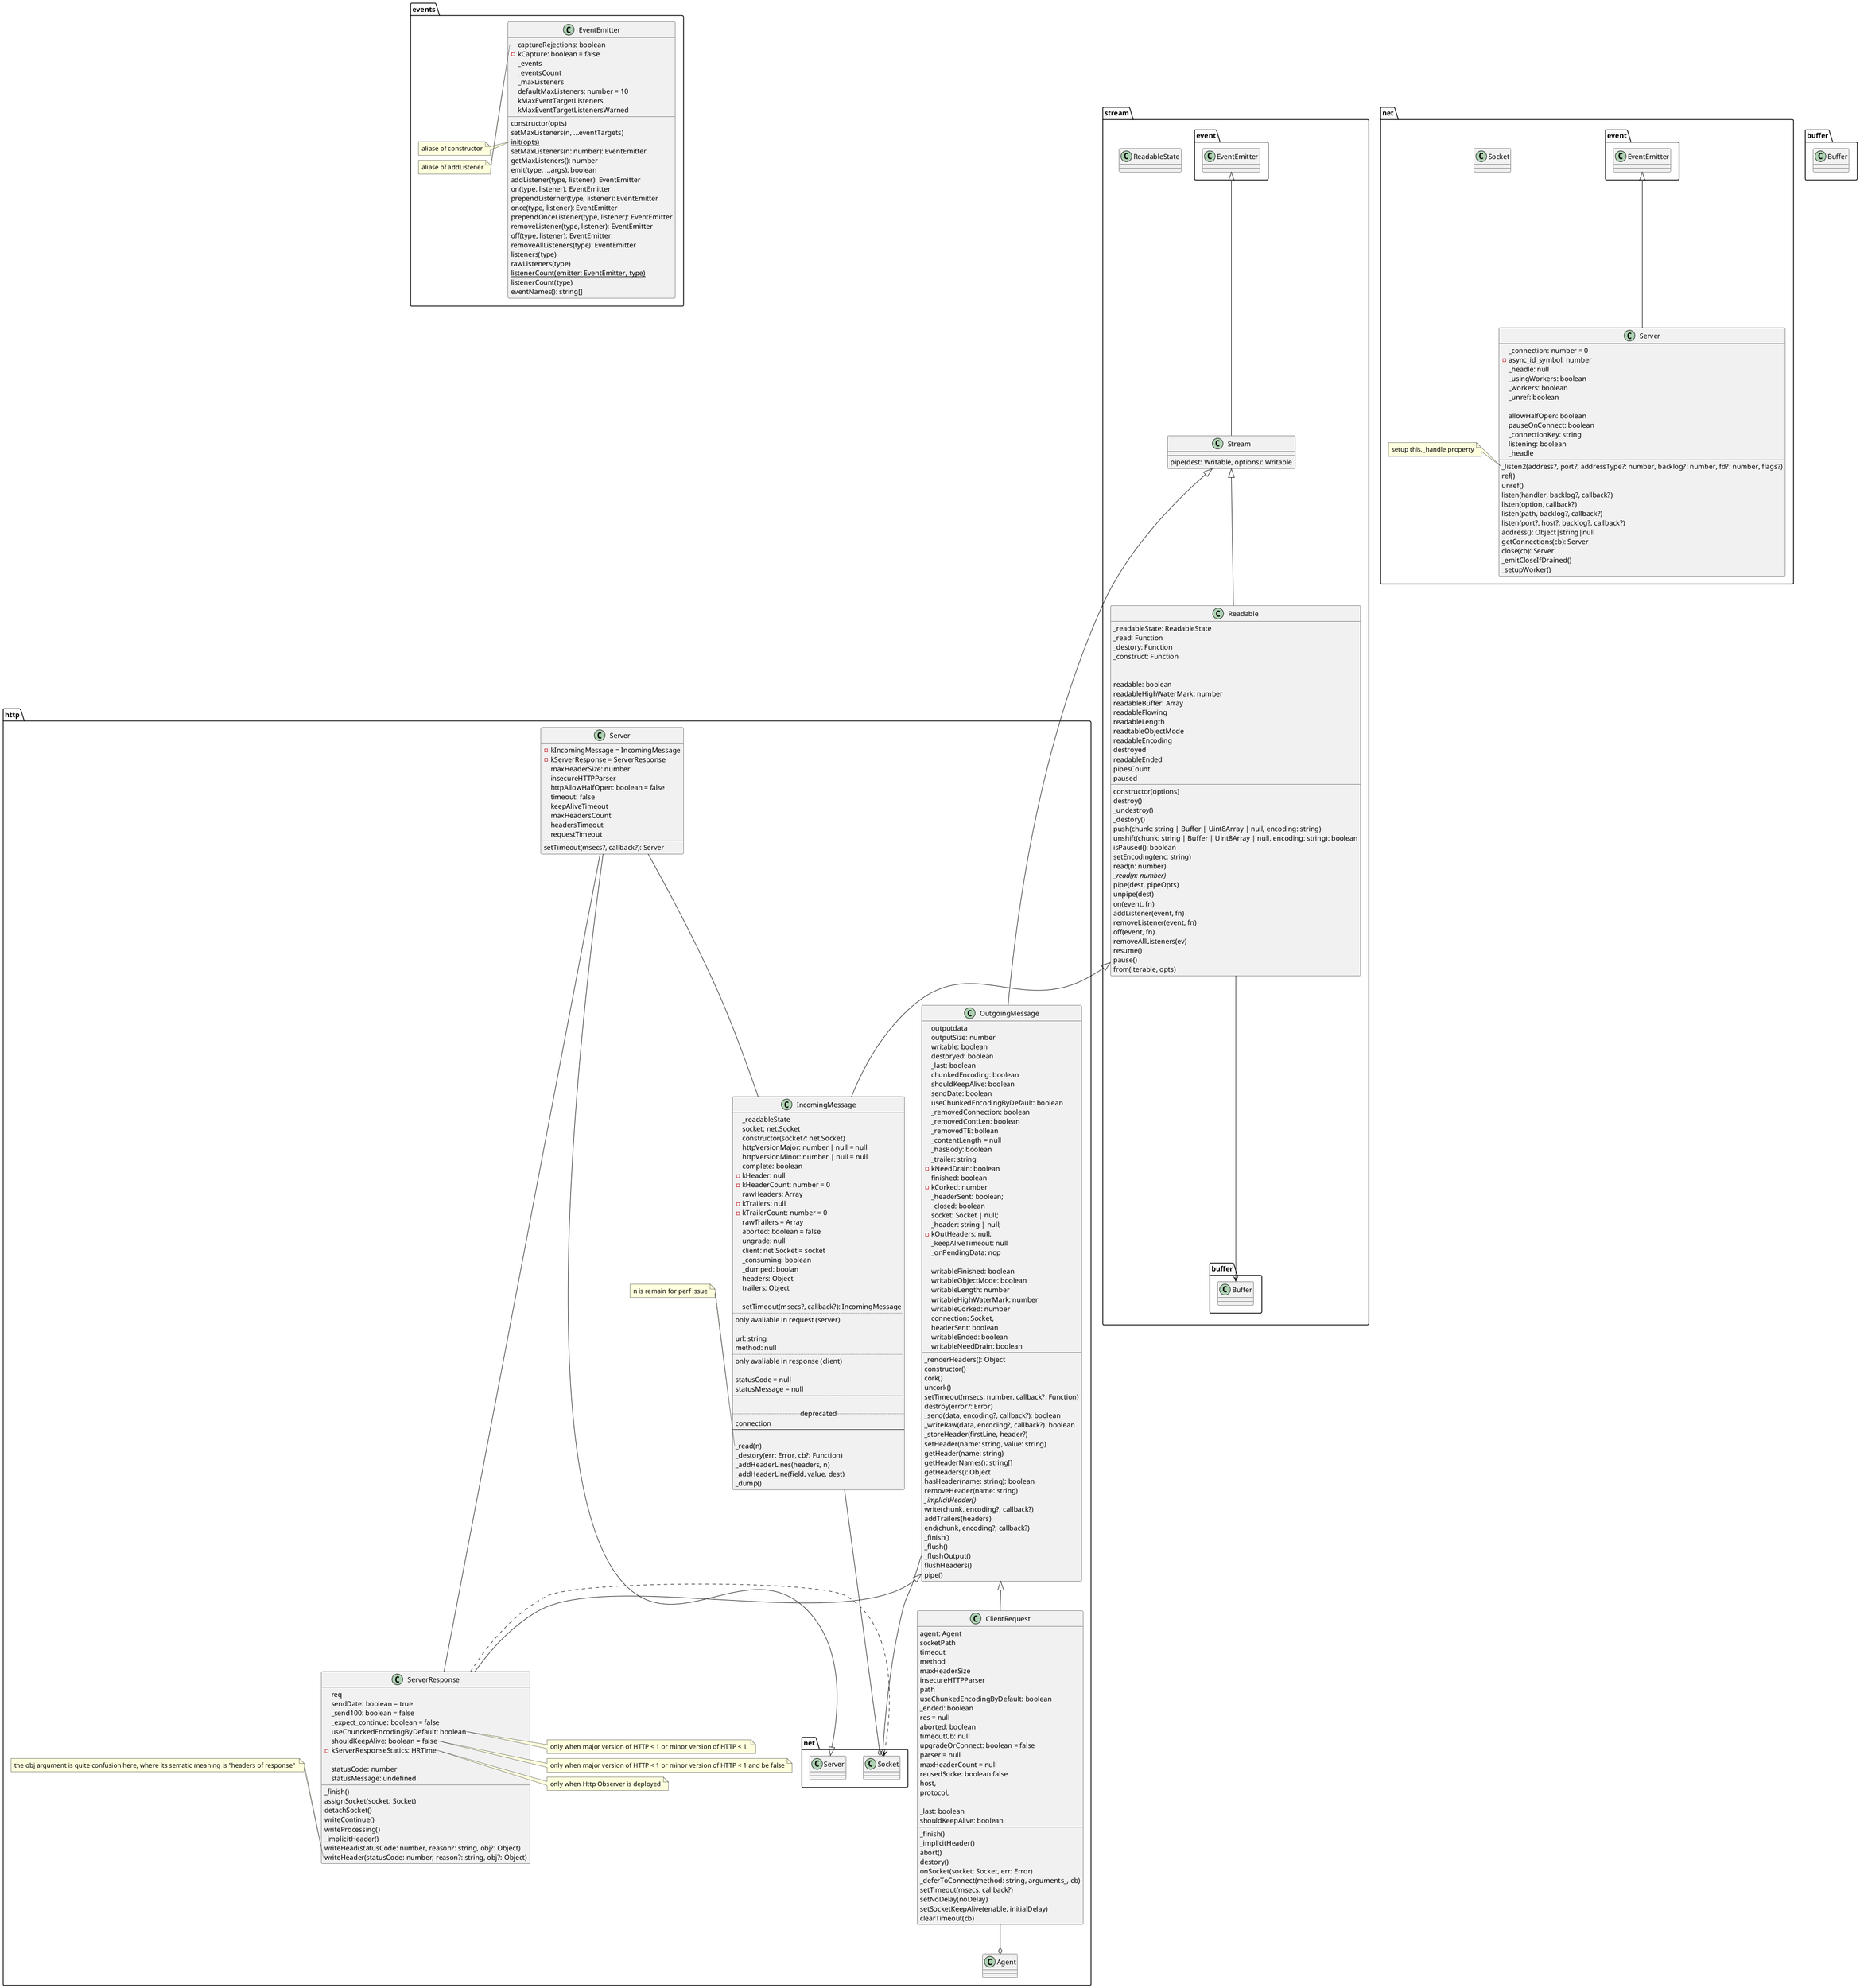 @startuml
namespace events {
    class EventEmitter {
      captureRejections: boolean
      -kCapture: boolean = false
      _events
      _eventsCount
      _maxListeners
      defaultMaxListeners: number = 10
      kMaxEventTargetListeners
      kMaxEventTargetListenersWarned
      constructor(opts)
      setMaxListeners(n, ...eventTargets)
      {static} init(opts)
      setMaxListeners(n: number): EventEmitter
      getMaxListeners(): number
      emit(type, ...args): boolean
      addListener(type, listener): EventEmitter
      on(type, listener): EventEmitter
      prependListerner(type, listener): EventEmitter
      once(type, listener): EventEmitter
      prependOnceListener(type, listener): EventEmitter
      removeListener(type, listener): EventEmitter
      off(type, listener): EventEmitter
      removeAllListeners(type): EventEmitter
      listeners(type)
      rawListeners(type)
      {static} listenerCount(emitter: EventEmitter, type)
      listenerCount(type)
      eventNames(): string[]
    }

    note left of EventEmitter::init
      aliase of constructor
    endnote

    note left of EventEmitter::on
      aliase of addListener
    endnote
}

namespace stream {
    class Stream extends event.EventEmitter {
        pipe(dest: Writable, options): Writable
    }

    class Readable extends stream.Stream {
        _readableState: ReadableState
        _read: Function
        _destory: Function
        _construct: Function

        constructor(options)
        destroy()
        _undestroy()
        _destory()
        push(chunk: string | Buffer | Uint8Array | null, encoding: string)
        unshift(chunk: string | Buffer | Uint8Array | null, encoding: string): boolean
        isPaused(): boolean
        setEncoding(enc: string)
        read(n: number)
        {abstract} _read(n: number)
        pipe(dest, pipeOpts)
        unpipe(dest)
        on(event, fn)
        addListener(event, fn)
        removeListener(event, fn)
        off(event, fn)
        removeAllListeners(ev)
        resume()
        pause()
        {static} from(iterable, opts)

        readable: boolean
        readableHighWaterMark: number
        readableBuffer: Array
        readableFlowing
        readableLength
        readtableObjectMode
        readableEncoding
        destroyed
        readableEnded
        pipesCount
        paused
    }

    stream.Readable --> buffer.Buffer

    class ReadableState {
    }
}

namespace buffer {
    class Buffer {}
}

namespace http {
    class OutgoingMessage extends stream.Stream {
        outputdata
        outputSize: number
        writable: boolean
        destoryed: boolean
        _last: boolean
        chunkedEncoding: boolean
        shouldKeepAlive: boolean
        sendDate: boolean
        useChunkedEncodingByDefault: boolean
        _removedConnection: boolean
        _removedContLen: boolean
        _removedTE: bollean
        _contentLength = null
        _hasBody: boolean
        _trailer: string
        -kNeedDrain: boolean
        finished: boolean
        -kCorked: number
        _headerSent: boolean;
        _closed: boolean
        socket: Socket | null;
        _header: string | null;
        -kOutHeaders: null;
        _keepAliveTimeout: null
        _onPendingData: nop

        writableFinished: boolean
        writableObjectMode: boolean
        writableLength: number
        writableHighWaterMark: number
        writableCorked: number
        connection: Socket,
        _renderHeaders(): Object
        constructor()
        cork()
        uncork()
        setTimeout(msecs: number, callback?: Function)
        destroy(error?: Error)
        _send(data, encoding?, callback?): boolean
        _writeRaw(data, encoding?, callback?): boolean
        _storeHeader(firstLine, header?)
        setHeader(name: string, value: string)
        getHeader(name: string)
        getHeaderNames(): string[]
        getHeaders(): Object
        hasHeader(name: string): boolean
        removeHeader(name: string)
        {abstract} _implicitHeader()
        headerSent: boolean
        writableEnded: boolean
        writableNeedDrain: boolean
        write(chunk, encoding?, callback?)
        addTrailers(headers)
        end(chunk, encoding?, callback?)
        _finish()
        _flush()
        _flushOutput()
        flushHeaders()
        pipe()
    }

    class ServerResponse extends OutgoingMessage {
        req
        sendDate: boolean = true
        _send100: boolean = false
        _expect_continue: boolean = false
        useChunckedEncodingByDefault: boolean
        shouldKeepAlive: boolean = false
        -kServerResponseStatics: HRTime

        _finish()
        statusCode: number
        statusMessage: undefined
        assignSocket(socket: Socket)
        detachSocket()
        writeContinue()
        writeProcessing()
        _implicitHeader()
        writeHead(statusCode: number, reason?: string, obj?: Object)
        writeHeader(statusCode: number, reason?: string, obj?: Object)
    }

    class ClientRequest extends OutgoingMessage {
        agent: Agent
        socketPath
        timeout
        method
        maxHeaderSize
        insecureHTTPParser
        path
        useChunkedEncodingByDefault: boolean
        _ended: boolean
        res = null
        aborted: boolean
        timeoutCb: null
        upgradeOrConnect: boolean = false
        parser = null
        maxHeaderCount = null
        reusedSocke: boolean false
        host,
        protocol,

        _last: boolean
        shouldKeepAlive: boolean

        _finish()
        _implicitHeader()
        abort()
        destory()
        onSocket(socket: Socket, err: Error)
        _deferToConnect(method: string, arguments_, cb)
        setTimeout(msecs, callback?)
        setNoDelay(noDelay)
        setSocketKeepAlive(enable, initialDelay)
        clearTimeout(cb)
    }

    class Agent {}

    class IncomingMessage extends stream.Readable {
      _readableState
      socket: net.Socket
      constructor(socket?: net.Socket)
      httpVersionMajor: number | null = null
      httpVersionMinor: number | null = null
      complete: boolean
      -kHeader: null
      -kHeaderCount: number = 0
      rawHeaders: Array
      -kTrailers: null
      -kTrailerCount: number = 0
      rawTrailers = Array
      aborted: boolean = false
      ungrade: null
      client: net.Socket = socket
      _consuming: boolean
      _dumped: boolan
      headers: Object
      trailers: Object

      setTimeout(msecs?, callback?): IncomingMessage
      ..
      only avaliable in request (server)

      url: string
      method: null
      ..
      only avaliable in response (client)

      statusCode = null
      statusMessage = null
      ..

      ..deprecated..
      connection
      --

      _read(n)
      _destory(err: Error, cb?: Function)
      _addHeaderLines(headers, n)
      _addHeaderLine(field, value, dest)
      _dump()
    }
    note left of IncomingMessage::_read(n)
      n is remain for perf issue
    end note   

    class Server extends net.Server{
        -kIncomingMessage = IncomingMessage
        -kServerResponse = ServerResponse
        maxHeaderSize: number
        insecureHTTPParser
        httpAllowHalfOpen: boolean = false
        timeout: false
        keepAliveTimeout
        maxHeadersCount
        headersTimeout
        requestTimeout
        setTimeout(msecs?, callback?): Server
    }

    http.Server --- http.ServerResponse
    http.Server -- http.IncomingMessage
    http.OutgoingMessage --o net.Socket
    http.ServerResponse ..> net.Socket
    http.ClientRequest --o http.Agent
    http.IncomingMessage --o net.Socket
}

namespace net {
    class Server extends event.EventEmitter {
        _connection: number = 0
        -async_id_symbol: number
        _headle: null
        _usingWorkers: boolean
        _workers: boolean
        _unref: boolean

        allowHalfOpen: boolean
        pauseOnConnect: boolean
        _connectionKey: string
        listening: boolean
        _headle

        _listen2(address?, port?, addressType?: number, backlog?: number, fd?: number, flags?)
        ref()
        unref()
        listen(handler, backlog?, callback?)
        listen(option, callback?)
        listen(path, backlog?, callback?)
        listen(port?, host?, backlog?, callback?)
        address(): Object|string|null
        getConnections(cb): Server
        close(cb): Server
        _emitCloseIfDrained()
        _setupWorker()
    }

    note left of net.Server::_listen2
        setup this._handle property
    endnote

    class Socket {}
}



note right of http.ServerResponse::useChunckedEncodingByDefault
    only when major version of HTTP < 1 or minor version of HTTP < 1 
end note

note right of http.ServerResponse::shouldKeepAlive
    only when major version of HTTP < 1 or minor version of HTTP < 1 and be false
end note


note right of http.ServerResponse::kServerResponseStatics 
    only when Http Observer is deployed
end note

note left of http.ServerResponse::writeHeader
    the obj argument is quite confusion here, where its sematic meaning is "headers of response" 
end note

@enduml